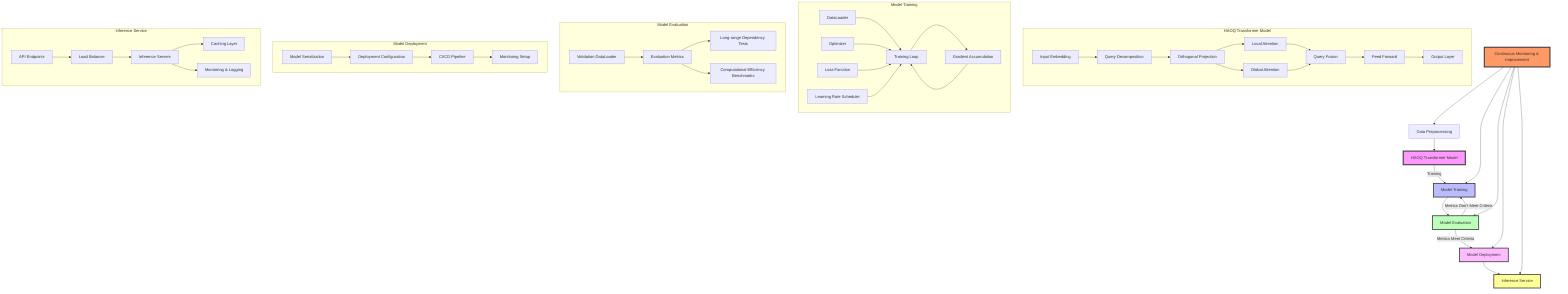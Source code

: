 graph TD
    A[Data Preprocessing] --> B[HAOQ Transformer Model]
    B --> |Training| C[Model Training]
    C --> D[Model Evaluation]
    D --> |Metrics Meet Criteria| E[Model Deployment]
    D --> |Metrics Don't Meet Criteria| C
    E --> F[Inference Service]
    
    subgraph "HAOQ Transformer Model"
        B1[Input Embedding]
        B2[Query Decomposition]
        B3[Orthogonal Projection]
        B4[Local Attention]
        B5[Global Attention]
        B6[Query Fusion]
        B7[Feed Forward]
        B8[Output Layer]
        
        B1 --> B2
        B2 --> B3
        B3 --> B4
        B3 --> B5
        B4 --> B6
        B5 --> B6
        B6 --> B7
        B7 --> B8
    end
    
    subgraph "Model Training"
        C1[DataLoader]
        C2[Optimizer]
        C3[Loss Function]
        C4[Training Loop]
        C5[Gradient Accumulation]
        C6[Learning Rate Scheduler]
        
        C1 --> C4
        C2 --> C4
        C3 --> C4
        C4 --> C5
        C5 --> C4
        C6 --> C4
    end
    
    subgraph "Model Evaluation"
        D1[Validation DataLoader]
        D2[Evaluation Metrics]
        D3[Long-range Dependency Tests]
        D4[Computational Efficiency Benchmarks]
        
        D1 --> D2
        D2 --> D3
        D2 --> D4
    end
    
    subgraph "Model Deployment"
        E1[Model Serialization]
        E2[Deployment Configuration]
        E3[CI/CD Pipeline]
        E4[Monitoring Setup]
        
        E1 --> E2
        E2 --> E3
        E3 --> E4
    end
    
    subgraph "Inference Service"
        F1[API Endpoints]
        F2[Load Balancer]
        F3[Inference Servers]
        F4[Caching Layer]
        F5[Monitoring & Logging]
        
        F1 --> F2
        F2 --> F3
        F3 --> F4
        F3 --> F5
    end
    
    G[Continuous Monitoring & Improvement] --> A
    G --> C
    G --> D
    G --> E
    G --> F

style B fill:#f9f,stroke:#333,stroke-width:4px
style C fill:#bbf,stroke:#333,stroke-width:3px
style D fill:#bfb,stroke:#333,stroke-width:3px
style E fill:#fbf,stroke:#333,stroke-width:3px
style F fill:#ff9,stroke:#333,stroke-width:3px
style G fill:#f96,stroke:#333,stroke-width:4px